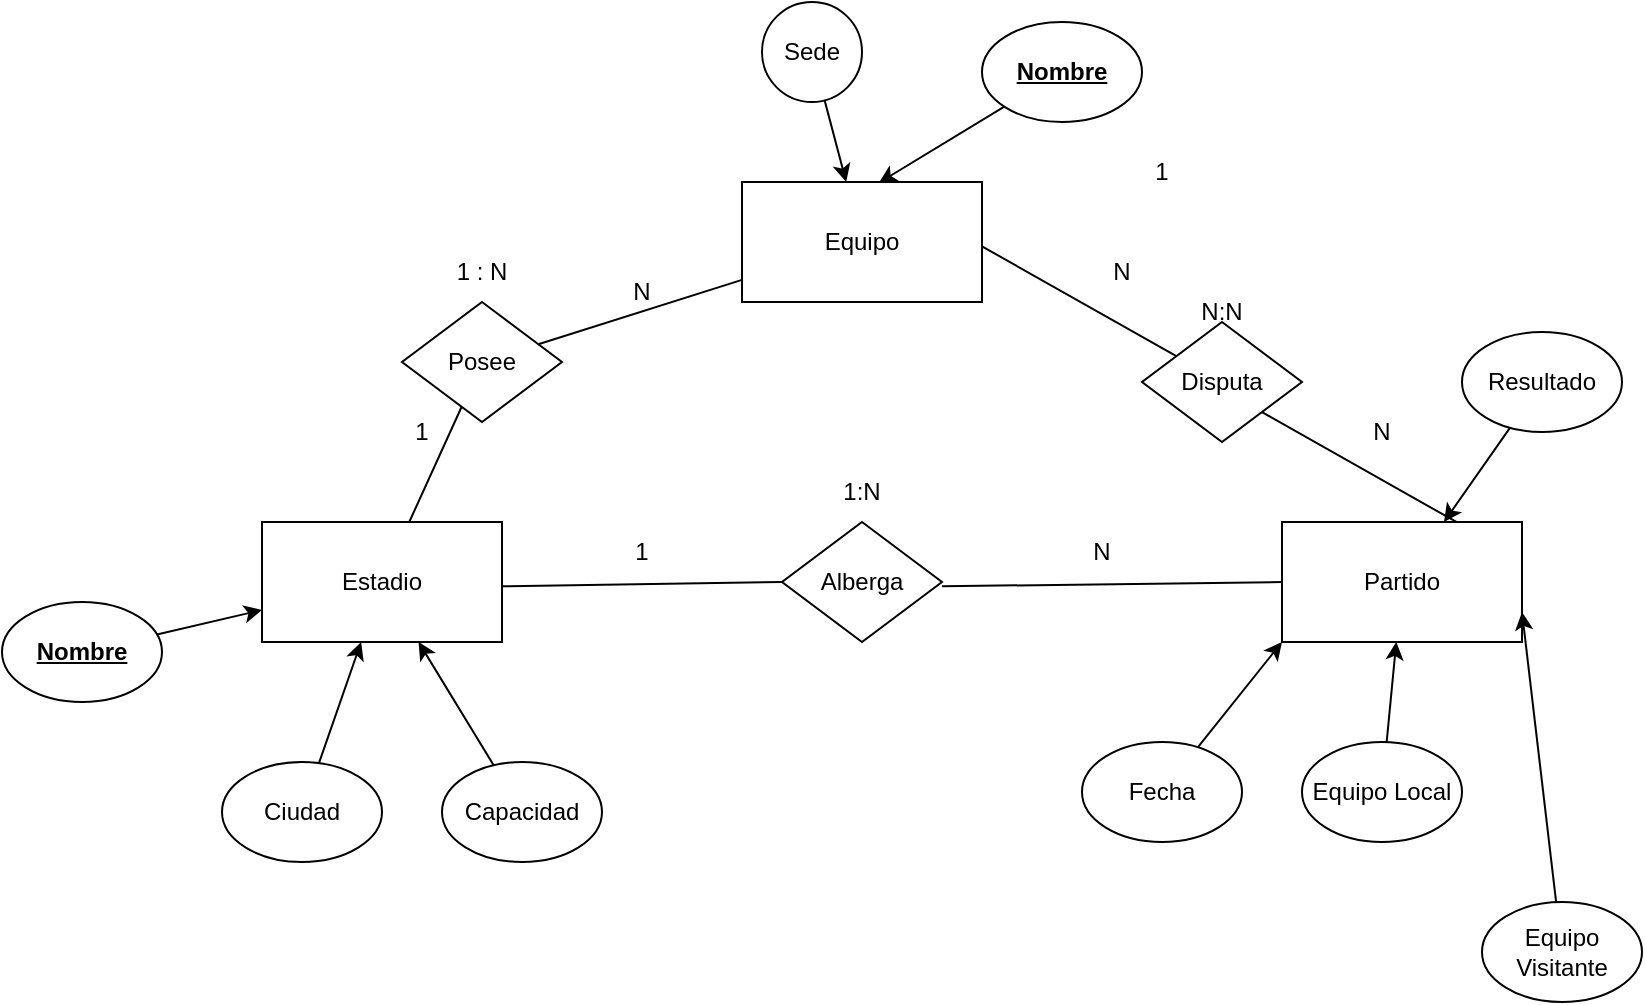 <mxfile>
    <diagram id="ZBxqeIZLo5ZqYDp39JNl" name="Página-1">
        <mxGraphModel dx="2444" dy="559" grid="1" gridSize="10" guides="1" tooltips="1" connect="1" arrows="1" fold="1" page="1" pageScale="1" pageWidth="827" pageHeight="1169" math="0" shadow="0">
            <root>
                <mxCell id="0"/>
                <mxCell id="1" parent="0"/>
                <mxCell id="2" value="Equipo" style="rounded=0;whiteSpace=wrap;html=1;" parent="1" vertex="1">
                    <mxGeometry x="320" y="120" width="120" height="60" as="geometry"/>
                </mxCell>
                <mxCell id="12" value="" style="edgeStyle=none;html=1;endArrow=none;endFill=0;" parent="1" source="3" target="10" edge="1">
                    <mxGeometry relative="1" as="geometry"/>
                </mxCell>
                <mxCell id="3" value="Estadio" style="rounded=0;whiteSpace=wrap;html=1;" parent="1" vertex="1">
                    <mxGeometry x="80" y="290" width="120" height="60" as="geometry"/>
                </mxCell>
                <mxCell id="4" value="Partido" style="rounded=0;whiteSpace=wrap;html=1;" parent="1" vertex="1">
                    <mxGeometry x="590" y="290" width="120" height="60" as="geometry"/>
                </mxCell>
                <mxCell id="9" style="edgeStyle=none;html=1;entryX=0.57;entryY=0.007;entryDx=0;entryDy=0;entryPerimeter=0;" parent="1" source="7" target="2" edge="1">
                    <mxGeometry relative="1" as="geometry"/>
                </mxCell>
                <mxCell id="7" value="Nombre" style="ellipse;whiteSpace=wrap;html=1;fontStyle=5" parent="1" vertex="1">
                    <mxGeometry x="440" y="40" width="80" height="50" as="geometry"/>
                </mxCell>
                <mxCell id="13" value="" style="edgeStyle=none;html=1;endArrow=none;endFill=0;" parent="1" source="10" target="2" edge="1">
                    <mxGeometry relative="1" as="geometry"/>
                </mxCell>
                <mxCell id="10" value="Posee" style="rhombus;whiteSpace=wrap;html=1;" parent="1" vertex="1">
                    <mxGeometry x="150" y="180" width="80" height="60" as="geometry"/>
                </mxCell>
                <mxCell id="11" value="Disputa" style="rhombus;whiteSpace=wrap;html=1;" parent="1" vertex="1">
                    <mxGeometry x="520" y="190" width="80" height="60" as="geometry"/>
                </mxCell>
                <mxCell id="15" value="" style="edgeStyle=none;html=1;endArrow=classic;endFill=1;" parent="1" source="14" target="2" edge="1">
                    <mxGeometry relative="1" as="geometry"/>
                </mxCell>
                <mxCell id="14" value="Sede" style="ellipse;whiteSpace=wrap;html=1;" parent="1" vertex="1">
                    <mxGeometry x="330" y="30" width="50" height="50" as="geometry"/>
                </mxCell>
                <mxCell id="17" value="" style="edgeStyle=none;html=1;endArrow=classic;endFill=1;" parent="1" source="16" target="3" edge="1">
                    <mxGeometry relative="1" as="geometry"/>
                </mxCell>
                <mxCell id="16" value="Ciudad" style="ellipse;whiteSpace=wrap;html=1;" parent="1" vertex="1">
                    <mxGeometry x="60" y="410" width="80" height="50" as="geometry"/>
                </mxCell>
                <mxCell id="19" value="" style="edgeStyle=none;html=1;endArrow=classic;endFill=1;" parent="1" source="18" target="3" edge="1">
                    <mxGeometry relative="1" as="geometry"/>
                </mxCell>
                <mxCell id="18" value="Capacidad" style="ellipse;whiteSpace=wrap;html=1;" parent="1" vertex="1">
                    <mxGeometry x="170" y="410" width="80" height="50" as="geometry"/>
                </mxCell>
                <mxCell id="20" value="" style="edgeStyle=none;html=1;endArrow=none;endFill=0;" parent="1" target="11" edge="1">
                    <mxGeometry relative="1" as="geometry">
                        <mxPoint x="439.998" y="152.161" as="sourcePoint"/>
                        <mxPoint x="541.85" y="119.997" as="targetPoint"/>
                    </mxGeometry>
                </mxCell>
                <mxCell id="21" value="" style="edgeStyle=none;html=1;endArrow=none;endFill=0;" parent="1" edge="1">
                    <mxGeometry relative="1" as="geometry">
                        <mxPoint x="579.998" y="235.051" as="sourcePoint"/>
                        <mxPoint x="677.192" y="289.996" as="targetPoint"/>
                    </mxGeometry>
                </mxCell>
                <mxCell id="25" style="edgeStyle=none;html=1;entryX=0;entryY=1;entryDx=0;entryDy=0;endArrow=classic;endFill=1;" parent="1" source="22" target="4" edge="1">
                    <mxGeometry relative="1" as="geometry"/>
                </mxCell>
                <mxCell id="22" value="Fecha&lt;span style=&quot;color: rgba(0 , 0 , 0 , 0) ; font-family: monospace ; font-size: 0px&quot;&gt;%3CmxGraphModel%3E%3Croot%3E%3CmxCell%20id%3D%220%22%2F%3E%3CmxCell%20id%3D%221%22%20parent%3D%220%22%2F%3E%3CmxCell%20id%3D%222%22%20value%3D%22Capacidad%22%20style%3D%22ellipse%3BwhiteSpace%3Dwrap%3Bhtml%3D1%3B%22%20vertex%3D%221%22%20parent%3D%221%22%3E%3CmxGeometry%20x%3D%22170%22%20y%3D%22410%22%20width%3D%2280%22%20height%3D%2250%22%20as%3D%22geometry%22%2F%3E%3C%2FmxCell%3E%3C%2Froot%3E%3C%2FmxGraphModel%3E&lt;/span&gt;" style="ellipse;whiteSpace=wrap;html=1;" parent="1" vertex="1">
                    <mxGeometry x="490" y="400" width="80" height="50" as="geometry"/>
                </mxCell>
                <mxCell id="26" value="" style="edgeStyle=none;html=1;endArrow=classic;endFill=1;" parent="1" source="23" target="4" edge="1">
                    <mxGeometry relative="1" as="geometry"/>
                </mxCell>
                <mxCell id="23" value="Equipo Local&lt;span style=&quot;color: rgba(0 , 0 , 0 , 0) ; font-family: monospace ; font-size: 0px&quot;&gt;%3CmxGraphModel%3E%3Croot%3E%3CmxCell%20id%3D%220%22%2F%3E%3CmxCell%20id%3D%221%22%20parent%3D%220%22%2F%3E%3CmxCell%20id%3D%222%22%20value%3D%22Fecha%26lt%3Bspan%20style%3D%26quot%3Bcolor%3A%20rgba(0%20%2C%200%20%2C%200%20%2C%200)%20%3B%20font-family%3A%20monospace%20%3B%20font-size%3A%200px%26quot%3B%26gt%3B%253CmxGraphModel%253E%253Croot%253E%253CmxCell%2520id%253D%25220%2522%252F%253E%253CmxCell%2520id%253D%25221%2522%2520parent%253D%25220%2522%252F%253E%253CmxCell%2520id%253D%25222%2522%2520value%253D%2522Capacidad%2522%2520style%253D%2522ellipse%253BwhiteSpace%253Dwrap%253Bhtml%253D1%253B%2522%2520vertex%253D%25221%2522%2520parent%253D%25221%2522%253E%253CmxGeometry%2520x%253D%2522170%2522%2520y%253D%2522410%2522%2520width%253D%252280%2522%2520height%253D%252250%2522%2520as%253D%2522geometry%2522%252F%253E%253C%252FmxCell%253E%253C%252Froot%253E%253C%252FmxGraphModel%253E%26lt%3B%2Fspan%26gt%3B%22%20style%3D%22ellipse%3BwhiteSpace%3Dwrap%3Bhtml%3D1%3B%22%20vertex%3D%221%22%20parent%3D%221%22%3E%3CmxGeometry%20x%3D%22490%22%20y%3D%22400%22%20width%3D%2280%22%20height%3D%2250%22%20as%3D%22geometry%22%2F%3E%3C%2FmxCell%3E%3C%2Froot%3E%3C%2FmxGraphModel%3E&lt;/span&gt;" style="ellipse;whiteSpace=wrap;html=1;" parent="1" vertex="1">
                    <mxGeometry x="600" y="400" width="80" height="50" as="geometry"/>
                </mxCell>
                <mxCell id="27" value="" style="edgeStyle=none;html=1;endArrow=classic;endFill=1;entryX=1;entryY=0.75;entryDx=0;entryDy=0;" parent="1" source="24" target="4" edge="1">
                    <mxGeometry relative="1" as="geometry"/>
                </mxCell>
                <mxCell id="24" value="Equipo Visitante" style="ellipse;whiteSpace=wrap;html=1;" parent="1" vertex="1">
                    <mxGeometry x="690" y="480" width="80" height="50" as="geometry"/>
                </mxCell>
                <mxCell id="28" value="Alberga" style="rhombus;whiteSpace=wrap;html=1;" parent="1" vertex="1">
                    <mxGeometry x="340" y="290" width="80" height="60" as="geometry"/>
                </mxCell>
                <mxCell id="29" value="" style="edgeStyle=none;html=1;endArrow=none;endFill=0;entryX=0;entryY=0.5;entryDx=0;entryDy=0;" parent="1" target="28" edge="1">
                    <mxGeometry relative="1" as="geometry">
                        <mxPoint x="199.998" y="322.161" as="sourcePoint"/>
                        <mxPoint x="301.85" y="289.997" as="targetPoint"/>
                    </mxGeometry>
                </mxCell>
                <mxCell id="30" value="" style="edgeStyle=none;html=1;endArrow=none;endFill=0;entryX=0;entryY=0.5;entryDx=0;entryDy=0;" parent="1" target="4" edge="1">
                    <mxGeometry relative="1" as="geometry">
                        <mxPoint x="419.998" y="322.161" as="sourcePoint"/>
                        <mxPoint x="560" y="320" as="targetPoint"/>
                    </mxGeometry>
                </mxCell>
                <mxCell id="32" value="" style="edgeStyle=none;html=1;endArrow=classic;endFill=1;" parent="1" source="31" target="3" edge="1">
                    <mxGeometry relative="1" as="geometry"/>
                </mxCell>
                <mxCell id="31" value="Nombre" style="ellipse;whiteSpace=wrap;html=1;fontStyle=5" parent="1" vertex="1">
                    <mxGeometry x="-50" y="330" width="80" height="50" as="geometry"/>
                </mxCell>
                <mxCell id="33" value="N&lt;span style=&quot;color: rgba(0 , 0 , 0 , 0) ; font-family: monospace ; font-size: 0px&quot;&gt;%3CmxGraphModel%3E%3Croot%3E%3CmxCell%20id%3D%220%22%2F%3E%3CmxCell%20id%3D%221%22%20parent%3D%220%22%2F%3E%3CmxCell%20id%3D%222%22%20value%3D%22Ciudad%22%20style%3D%22ellipse%3BwhiteSpace%3Dwrap%3Bhtml%3D1%3B%22%20vertex%3D%221%22%20parent%3D%221%22%3E%3CmxGeometry%20x%3D%2260%22%20y%3D%22410%22%20width%3D%2280%22%20height%3D%2250%22%20as%3D%22geometry%22%2F%3E%3C%2FmxCell%3E%3C%2Froot%3E%3C%2FmxGraphModel%3E&lt;/span&gt;" style="text;html=1;strokeColor=none;fillColor=none;align=center;verticalAlign=middle;whiteSpace=wrap;rounded=0;" parent="1" vertex="1">
                    <mxGeometry x="480" y="150" width="60" height="30" as="geometry"/>
                </mxCell>
                <mxCell id="34" value="N" style="text;html=1;strokeColor=none;fillColor=none;align=center;verticalAlign=middle;whiteSpace=wrap;rounded=0;" parent="1" vertex="1">
                    <mxGeometry x="610" y="230" width="60" height="30" as="geometry"/>
                </mxCell>
                <mxCell id="36" value="" style="edgeStyle=none;html=1;endArrow=classic;endFill=1;" parent="1" source="35" target="4" edge="1">
                    <mxGeometry relative="1" as="geometry"/>
                </mxCell>
                <mxCell id="35" value="Resultado" style="ellipse;whiteSpace=wrap;html=1;" parent="1" vertex="1">
                    <mxGeometry x="680" y="195" width="80" height="50" as="geometry"/>
                </mxCell>
                <mxCell id="38" value="N:N" style="text;html=1;strokeColor=none;fillColor=none;align=center;verticalAlign=middle;whiteSpace=wrap;rounded=0;" parent="1" vertex="1">
                    <mxGeometry x="530" y="170" width="60" height="30" as="geometry"/>
                </mxCell>
                <mxCell id="39" value="1:N" style="text;html=1;strokeColor=none;fillColor=none;align=center;verticalAlign=middle;whiteSpace=wrap;rounded=0;" parent="1" vertex="1">
                    <mxGeometry x="350" y="260" width="60" height="30" as="geometry"/>
                </mxCell>
                <mxCell id="40" value="N&lt;span style=&quot;color: rgba(0 , 0 , 0 , 0) ; font-family: monospace ; font-size: 0px&quot;&gt;%3CmxGraphModel%3E%3Croot%3E%3CmxCell%20id%3D%220%22%2F%3E%3CmxCell%20id%3D%221%22%20parent%3D%220%22%2F%3E%3CmxCell%20id%3D%222%22%20value%3D%22Ciudad%22%20style%3D%22ellipse%3BwhiteSpace%3Dwrap%3Bhtml%3D1%3B%22%20vertex%3D%221%22%20parent%3D%221%22%3E%3CmxGeometry%20x%3D%2260%22%20y%3D%22410%22%20width%3D%2280%22%20height%3D%2250%22%20as%3D%22geometry%22%2F%3E%3C%2FmxCell%3E%3C%2Froot%3E%3C%2FmxGraphModel%3E&lt;/span&gt;" style="text;html=1;strokeColor=none;fillColor=none;align=center;verticalAlign=middle;whiteSpace=wrap;rounded=0;" parent="1" vertex="1">
                    <mxGeometry x="470" y="290" width="60" height="30" as="geometry"/>
                </mxCell>
                <mxCell id="41" value="1" style="text;html=1;strokeColor=none;fillColor=none;align=center;verticalAlign=middle;whiteSpace=wrap;rounded=0;" parent="1" vertex="1">
                    <mxGeometry x="240" y="290" width="60" height="30" as="geometry"/>
                </mxCell>
                <mxCell id="42" value="1 : N" style="text;html=1;strokeColor=none;fillColor=none;align=center;verticalAlign=middle;whiteSpace=wrap;rounded=0;" parent="1" vertex="1">
                    <mxGeometry x="160" y="150" width="60" height="30" as="geometry"/>
                </mxCell>
                <mxCell id="43" value="N" style="text;html=1;strokeColor=none;fillColor=none;align=center;verticalAlign=middle;whiteSpace=wrap;rounded=0;" parent="1" vertex="1">
                    <mxGeometry x="240" y="160" width="60" height="30" as="geometry"/>
                </mxCell>
                <mxCell id="44" value="1" style="text;html=1;strokeColor=none;fillColor=none;align=center;verticalAlign=middle;whiteSpace=wrap;rounded=0;" parent="1" vertex="1">
                    <mxGeometry x="130" y="230" width="60" height="30" as="geometry"/>
                </mxCell>
                <mxCell id="55" value="1" style="text;html=1;strokeColor=none;fillColor=none;align=center;verticalAlign=middle;whiteSpace=wrap;rounded=0;" vertex="1" parent="1">
                    <mxGeometry x="500" y="100" width="60" height="30" as="geometry"/>
                </mxCell>
            </root>
        </mxGraphModel>
    </diagram>
</mxfile>